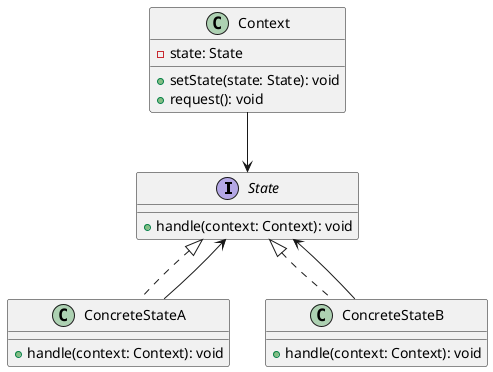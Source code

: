 @startuml state
interface State {
    +handle(context: Context): void
}

class ConcreteStateA implements State {
    +handle(context: Context): void
}

class ConcreteStateB implements State {
    +handle(context: Context): void
}

class Context {
    -state: State
    +setState(state: State): void
    +request(): void
}

Context --> State
ConcreteStateA --> State
ConcreteStateB --> State
@enduml
